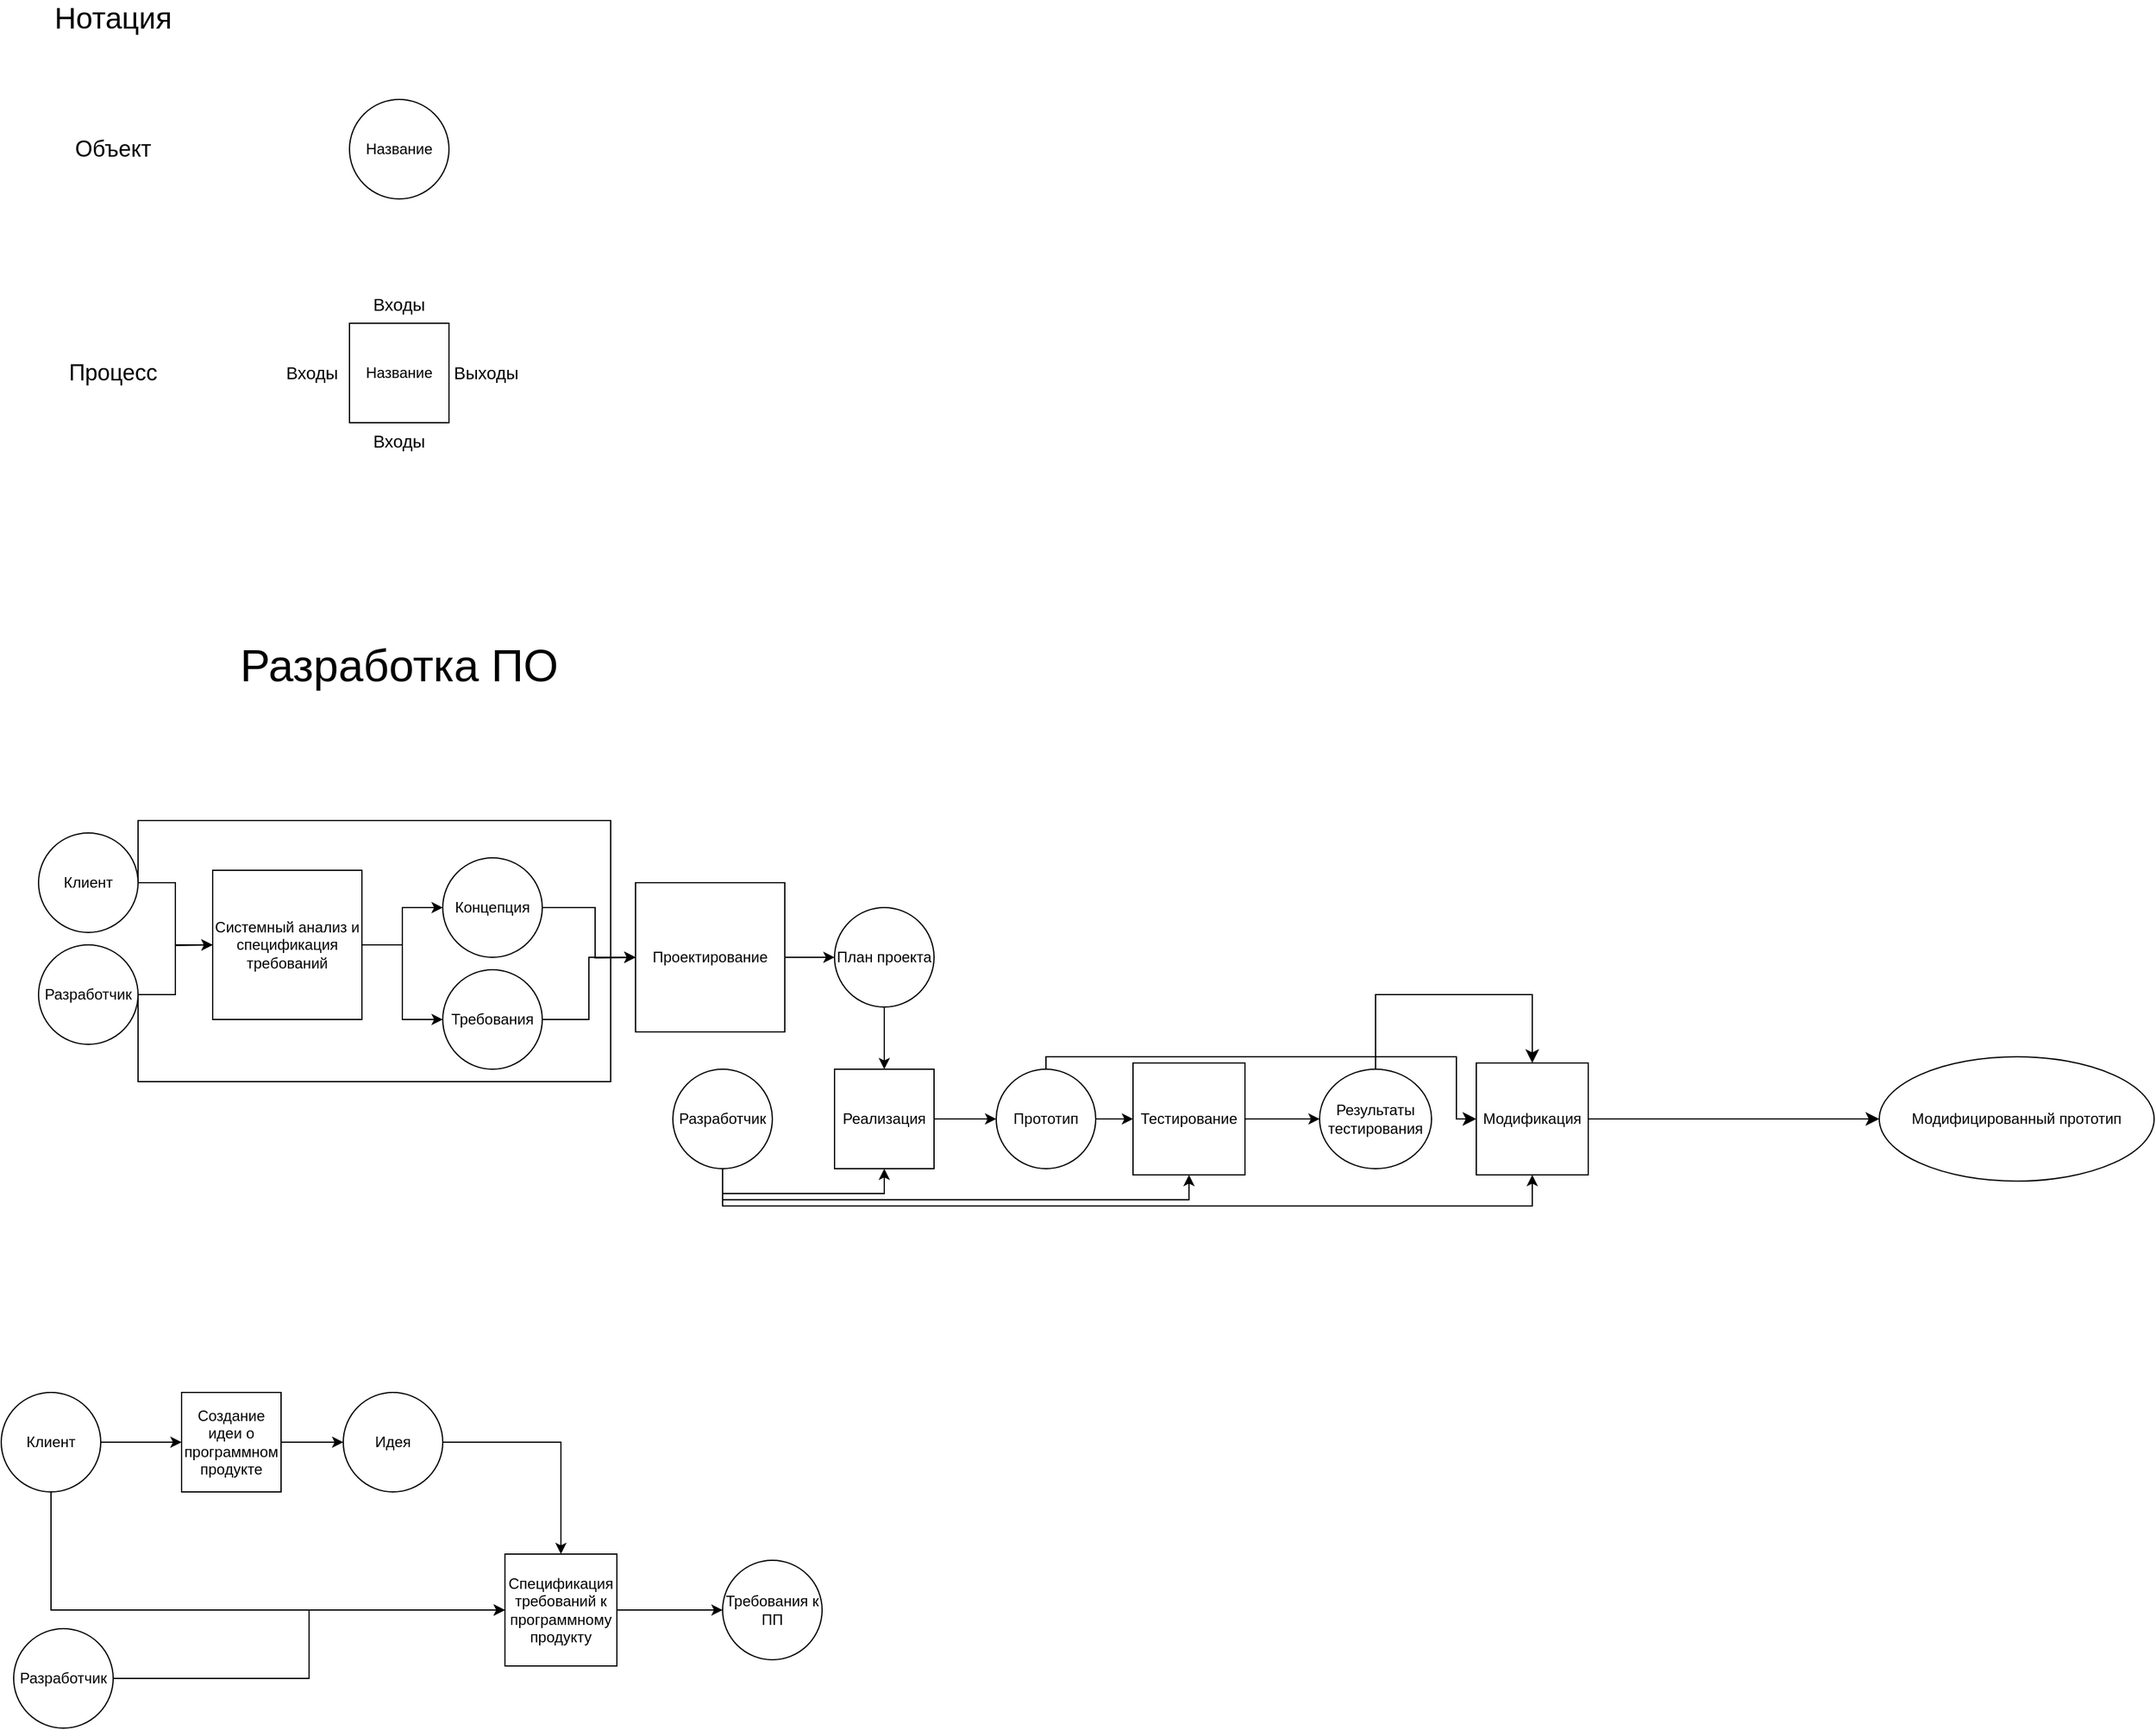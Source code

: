 <mxfile version="26.0.16">
  <diagram name="Страница — 1" id="7FCXJHGYXRGsj1LuG71z">
    <mxGraphModel dx="285" dy="1259" grid="1" gridSize="10" guides="1" tooltips="1" connect="1" arrows="1" fold="1" page="1" pageScale="1" pageWidth="827" pageHeight="1169" math="0" shadow="0">
      <root>
        <mxCell id="0" />
        <mxCell id="1" parent="0" />
        <mxCell id="mTrpfhtetsBGWyohpp0l-1" value="Название" style="ellipse;whiteSpace=wrap;html=1;aspect=fixed;" parent="1" vertex="1">
          <mxGeometry x="290" y="30" width="80" height="80" as="geometry" />
        </mxCell>
        <mxCell id="mTrpfhtetsBGWyohpp0l-2" value="Название" style="whiteSpace=wrap;html=1;aspect=fixed;" parent="1" vertex="1">
          <mxGeometry x="290" y="210" width="80" height="80" as="geometry" />
        </mxCell>
        <mxCell id="mTrpfhtetsBGWyohpp0l-3" value="&lt;font style=&quot;font-size: 24px;&quot;&gt;Нотация&lt;/font&gt;" style="text;html=1;align=center;verticalAlign=middle;whiteSpace=wrap;rounded=0;" parent="1" vertex="1">
          <mxGeometry x="70" y="-50" width="60" height="30" as="geometry" />
        </mxCell>
        <mxCell id="mTrpfhtetsBGWyohpp0l-5" value="&lt;font style=&quot;font-size: 18px;&quot;&gt;Объект&lt;/font&gt;" style="text;html=1;align=center;verticalAlign=middle;whiteSpace=wrap;rounded=0;" parent="1" vertex="1">
          <mxGeometry x="70" y="55" width="60" height="30" as="geometry" />
        </mxCell>
        <mxCell id="mTrpfhtetsBGWyohpp0l-6" value="&lt;font style=&quot;font-size: 18px;&quot;&gt;Процесс&lt;/font&gt;" style="text;html=1;align=center;verticalAlign=middle;whiteSpace=wrap;rounded=0;" parent="1" vertex="1">
          <mxGeometry x="60" y="235" width="80" height="30" as="geometry" />
        </mxCell>
        <mxCell id="mTrpfhtetsBGWyohpp0l-11" value="&lt;font style=&quot;font-size: 14px;&quot;&gt;Входы&lt;/font&gt;" style="text;html=1;align=center;verticalAlign=middle;whiteSpace=wrap;rounded=0;" parent="1" vertex="1">
          <mxGeometry x="230" y="235" width="60" height="30" as="geometry" />
        </mxCell>
        <mxCell id="mTrpfhtetsBGWyohpp0l-12" value="&lt;font style=&quot;font-size: 14px;&quot;&gt;Входы&lt;/font&gt;" style="text;html=1;align=center;verticalAlign=middle;whiteSpace=wrap;rounded=0;" parent="1" vertex="1">
          <mxGeometry x="300" y="180" width="60" height="30" as="geometry" />
        </mxCell>
        <mxCell id="mTrpfhtetsBGWyohpp0l-13" value="&lt;font style=&quot;font-size: 14px;&quot;&gt;Входы&lt;/font&gt;" style="text;html=1;align=center;verticalAlign=middle;whiteSpace=wrap;rounded=0;" parent="1" vertex="1">
          <mxGeometry x="300" y="290" width="60" height="30" as="geometry" />
        </mxCell>
        <mxCell id="mTrpfhtetsBGWyohpp0l-14" value="&lt;font style=&quot;font-size: 14px;&quot;&gt;Выходы&lt;/font&gt;" style="text;html=1;align=center;verticalAlign=middle;whiteSpace=wrap;rounded=0;" parent="1" vertex="1">
          <mxGeometry x="370" y="235" width="60" height="30" as="geometry" />
        </mxCell>
        <mxCell id="mTrpfhtetsBGWyohpp0l-16" value="&lt;font style=&quot;font-size: 36px;&quot;&gt;Разработка ПО&lt;/font&gt;" style="text;html=1;align=center;verticalAlign=middle;whiteSpace=wrap;rounded=0;" parent="1" vertex="1">
          <mxGeometry x="195" y="470" width="270" height="30" as="geometry" />
        </mxCell>
        <mxCell id="mTrpfhtetsBGWyohpp0l-48" style="edgeStyle=orthogonalEdgeStyle;rounded=0;orthogonalLoop=1;jettySize=auto;html=1;entryX=0;entryY=0.5;entryDx=0;entryDy=0;fontFamily=Helvetica;fontSize=12;fontColor=default;" parent="1" source="mTrpfhtetsBGWyohpp0l-18" target="mTrpfhtetsBGWyohpp0l-47" edge="1">
          <mxGeometry relative="1" as="geometry" />
        </mxCell>
        <mxCell id="mTrpfhtetsBGWyohpp0l-78" style="edgeStyle=orthogonalEdgeStyle;rounded=0;orthogonalLoop=1;jettySize=auto;html=1;exitX=1;exitY=0.5;exitDx=0;exitDy=0;entryX=0;entryY=0.5;entryDx=0;entryDy=0;fontFamily=Helvetica;fontSize=12;fontColor=default;" parent="1" source="mTrpfhtetsBGWyohpp0l-18" target="mTrpfhtetsBGWyohpp0l-72" edge="1">
          <mxGeometry relative="1" as="geometry">
            <Array as="points">
              <mxPoint x="120" y="610" />
              <mxPoint x="500" y="610" />
              <mxPoint x="500" y="720" />
            </Array>
          </mxGeometry>
        </mxCell>
        <mxCell id="mTrpfhtetsBGWyohpp0l-18" value="Клиент" style="ellipse;whiteSpace=wrap;html=1;aspect=fixed;strokeColor=default;align=center;verticalAlign=middle;fontFamily=Helvetica;fontSize=12;fontColor=default;fillColor=default;" parent="1" vertex="1">
          <mxGeometry x="40" y="620" width="80" height="80" as="geometry" />
        </mxCell>
        <mxCell id="mTrpfhtetsBGWyohpp0l-49" style="edgeStyle=orthogonalEdgeStyle;rounded=0;orthogonalLoop=1;jettySize=auto;html=1;fontFamily=Helvetica;fontSize=12;fontColor=default;" parent="1" source="mTrpfhtetsBGWyohpp0l-20" edge="1">
          <mxGeometry relative="1" as="geometry">
            <mxPoint x="180" y="710" as="targetPoint" />
          </mxGeometry>
        </mxCell>
        <mxCell id="mTrpfhtetsBGWyohpp0l-77" style="edgeStyle=orthogonalEdgeStyle;rounded=0;orthogonalLoop=1;jettySize=auto;html=1;exitX=1;exitY=0.5;exitDx=0;exitDy=0;entryX=0;entryY=0.5;entryDx=0;entryDy=0;fontFamily=Helvetica;fontSize=12;fontColor=default;" parent="1" source="mTrpfhtetsBGWyohpp0l-20" target="mTrpfhtetsBGWyohpp0l-72" edge="1">
          <mxGeometry relative="1" as="geometry">
            <Array as="points">
              <mxPoint x="120" y="820" />
              <mxPoint x="500" y="820" />
              <mxPoint x="500" y="720" />
            </Array>
          </mxGeometry>
        </mxCell>
        <mxCell id="mTrpfhtetsBGWyohpp0l-20" value="Разработчик" style="ellipse;whiteSpace=wrap;html=1;aspect=fixed;strokeColor=default;align=center;verticalAlign=middle;fontFamily=Helvetica;fontSize=12;fontColor=default;fillColor=default;" parent="1" vertex="1">
          <mxGeometry x="40" y="710" width="80" height="80" as="geometry" />
        </mxCell>
        <mxCell id="mTrpfhtetsBGWyohpp0l-35" style="edgeStyle=orthogonalEdgeStyle;rounded=0;orthogonalLoop=1;jettySize=auto;html=1;entryX=0;entryY=0.5;entryDx=0;entryDy=0;fontFamily=Helvetica;fontSize=12;fontColor=default;" parent="1" source="mTrpfhtetsBGWyohpp0l-37" target="mTrpfhtetsBGWyohpp0l-39" edge="1">
          <mxGeometry relative="1" as="geometry" />
        </mxCell>
        <mxCell id="mTrpfhtetsBGWyohpp0l-36" style="edgeStyle=orthogonalEdgeStyle;rounded=0;orthogonalLoop=1;jettySize=auto;html=1;entryX=0;entryY=0.5;entryDx=0;entryDy=0;fontFamily=Helvetica;fontSize=12;fontColor=default;" parent="1" source="mTrpfhtetsBGWyohpp0l-37" target="mTrpfhtetsBGWyohpp0l-45" edge="1">
          <mxGeometry relative="1" as="geometry">
            <Array as="points">
              <mxPoint x="50" y="1245" />
            </Array>
          </mxGeometry>
        </mxCell>
        <mxCell id="mTrpfhtetsBGWyohpp0l-37" value="Клиент" style="ellipse;whiteSpace=wrap;html=1;aspect=fixed;strokeColor=default;align=center;verticalAlign=middle;fontFamily=Helvetica;fontSize=12;fontColor=default;fillColor=default;" parent="1" vertex="1">
          <mxGeometry x="10" y="1070" width="80" height="80" as="geometry" />
        </mxCell>
        <mxCell id="mTrpfhtetsBGWyohpp0l-38" value="" style="edgeStyle=orthogonalEdgeStyle;rounded=0;orthogonalLoop=1;jettySize=auto;html=1;fontFamily=Helvetica;fontSize=12;fontColor=default;" parent="1" source="mTrpfhtetsBGWyohpp0l-39" target="mTrpfhtetsBGWyohpp0l-43" edge="1">
          <mxGeometry relative="1" as="geometry" />
        </mxCell>
        <mxCell id="mTrpfhtetsBGWyohpp0l-39" value="Создание идеи о программном продукте" style="whiteSpace=wrap;html=1;aspect=fixed;strokeColor=default;align=center;verticalAlign=middle;fontFamily=Helvetica;fontSize=12;fontColor=default;fillColor=default;" parent="1" vertex="1">
          <mxGeometry x="155" y="1070" width="80" height="80" as="geometry" />
        </mxCell>
        <mxCell id="mTrpfhtetsBGWyohpp0l-40" style="edgeStyle=orthogonalEdgeStyle;rounded=0;orthogonalLoop=1;jettySize=auto;html=1;entryX=0;entryY=0.5;entryDx=0;entryDy=0;fontFamily=Helvetica;fontSize=12;fontColor=default;" parent="1" source="mTrpfhtetsBGWyohpp0l-41" target="mTrpfhtetsBGWyohpp0l-45" edge="1">
          <mxGeometry relative="1" as="geometry" />
        </mxCell>
        <mxCell id="mTrpfhtetsBGWyohpp0l-41" value="Разработчик" style="ellipse;whiteSpace=wrap;html=1;aspect=fixed;strokeColor=default;align=center;verticalAlign=middle;fontFamily=Helvetica;fontSize=12;fontColor=default;fillColor=default;" parent="1" vertex="1">
          <mxGeometry x="20" y="1260" width="80" height="80" as="geometry" />
        </mxCell>
        <mxCell id="mTrpfhtetsBGWyohpp0l-42" style="edgeStyle=orthogonalEdgeStyle;rounded=0;orthogonalLoop=1;jettySize=auto;html=1;entryX=0.5;entryY=0;entryDx=0;entryDy=0;fontFamily=Helvetica;fontSize=12;fontColor=default;" parent="1" source="mTrpfhtetsBGWyohpp0l-43" target="mTrpfhtetsBGWyohpp0l-45" edge="1">
          <mxGeometry relative="1" as="geometry" />
        </mxCell>
        <mxCell id="mTrpfhtetsBGWyohpp0l-43" value="Идея" style="ellipse;whiteSpace=wrap;html=1;" parent="1" vertex="1">
          <mxGeometry x="285" y="1070" width="80" height="80" as="geometry" />
        </mxCell>
        <mxCell id="mTrpfhtetsBGWyohpp0l-44" value="" style="edgeStyle=orthogonalEdgeStyle;rounded=0;orthogonalLoop=1;jettySize=auto;html=1;fontFamily=Helvetica;fontSize=12;fontColor=default;" parent="1" source="mTrpfhtetsBGWyohpp0l-45" target="mTrpfhtetsBGWyohpp0l-46" edge="1">
          <mxGeometry relative="1" as="geometry" />
        </mxCell>
        <mxCell id="mTrpfhtetsBGWyohpp0l-45" value="Спецификация требований к программному продукту" style="whiteSpace=wrap;html=1;aspect=fixed;strokeColor=default;align=center;verticalAlign=middle;fontFamily=Helvetica;fontSize=12;fontColor=default;fillColor=default;" parent="1" vertex="1">
          <mxGeometry x="415" y="1200" width="90" height="90" as="geometry" />
        </mxCell>
        <mxCell id="mTrpfhtetsBGWyohpp0l-46" value="Требования к ПП" style="ellipse;whiteSpace=wrap;html=1;" parent="1" vertex="1">
          <mxGeometry x="590" y="1205" width="80" height="80" as="geometry" />
        </mxCell>
        <mxCell id="mTrpfhtetsBGWyohpp0l-69" value="" style="edgeStyle=orthogonalEdgeStyle;rounded=0;orthogonalLoop=1;jettySize=auto;html=1;fontFamily=Helvetica;fontSize=12;fontColor=default;" parent="1" source="mTrpfhtetsBGWyohpp0l-47" target="mTrpfhtetsBGWyohpp0l-68" edge="1">
          <mxGeometry relative="1" as="geometry" />
        </mxCell>
        <mxCell id="mTrpfhtetsBGWyohpp0l-71" style="edgeStyle=orthogonalEdgeStyle;rounded=0;orthogonalLoop=1;jettySize=auto;html=1;fontFamily=Helvetica;fontSize=12;fontColor=default;" parent="1" source="mTrpfhtetsBGWyohpp0l-47" target="mTrpfhtetsBGWyohpp0l-70" edge="1">
          <mxGeometry relative="1" as="geometry" />
        </mxCell>
        <mxCell id="mTrpfhtetsBGWyohpp0l-47" value="Системный анализ и спецификация требований" style="whiteSpace=wrap;html=1;aspect=fixed;strokeColor=default;align=center;verticalAlign=middle;fontFamily=Helvetica;fontSize=12;fontColor=default;fillColor=default;" parent="1" vertex="1">
          <mxGeometry x="180" y="650" width="120" height="120" as="geometry" />
        </mxCell>
        <mxCell id="mTrpfhtetsBGWyohpp0l-74" style="edgeStyle=orthogonalEdgeStyle;rounded=0;orthogonalLoop=1;jettySize=auto;html=1;fontFamily=Helvetica;fontSize=12;fontColor=default;" parent="1" source="mTrpfhtetsBGWyohpp0l-68" edge="1">
          <mxGeometry relative="1" as="geometry">
            <mxPoint x="530" y="720" as="targetPoint" />
          </mxGeometry>
        </mxCell>
        <mxCell id="mTrpfhtetsBGWyohpp0l-68" value="Концепция" style="ellipse;whiteSpace=wrap;html=1;" parent="1" vertex="1">
          <mxGeometry x="365" y="640" width="80" height="80" as="geometry" />
        </mxCell>
        <mxCell id="mTrpfhtetsBGWyohpp0l-75" style="edgeStyle=orthogonalEdgeStyle;rounded=0;orthogonalLoop=1;jettySize=auto;html=1;entryX=0;entryY=0.5;entryDx=0;entryDy=0;fontFamily=Helvetica;fontSize=12;fontColor=default;" parent="1" source="mTrpfhtetsBGWyohpp0l-70" target="mTrpfhtetsBGWyohpp0l-72" edge="1">
          <mxGeometry relative="1" as="geometry" />
        </mxCell>
        <mxCell id="mTrpfhtetsBGWyohpp0l-70" value="Требования" style="ellipse;whiteSpace=wrap;html=1;" parent="1" vertex="1">
          <mxGeometry x="365" y="730" width="80" height="80" as="geometry" />
        </mxCell>
        <mxCell id="mTrpfhtetsBGWyohpp0l-80" value="" style="edgeStyle=orthogonalEdgeStyle;rounded=0;orthogonalLoop=1;jettySize=auto;html=1;fontFamily=Helvetica;fontSize=12;fontColor=default;" parent="1" source="mTrpfhtetsBGWyohpp0l-72" target="mTrpfhtetsBGWyohpp0l-79" edge="1">
          <mxGeometry relative="1" as="geometry" />
        </mxCell>
        <mxCell id="mTrpfhtetsBGWyohpp0l-72" value="Проектирование" style="whiteSpace=wrap;html=1;aspect=fixed;strokeColor=default;align=center;verticalAlign=middle;fontFamily=Helvetica;fontSize=12;fontColor=default;fillColor=default;" parent="1" vertex="1">
          <mxGeometry x="520" y="660" width="120" height="120" as="geometry" />
        </mxCell>
        <mxCell id="mTrpfhtetsBGWyohpp0l-84" style="edgeStyle=orthogonalEdgeStyle;rounded=0;orthogonalLoop=1;jettySize=auto;html=1;fontFamily=Helvetica;fontSize=12;fontColor=default;" parent="1" source="mTrpfhtetsBGWyohpp0l-79" target="mTrpfhtetsBGWyohpp0l-83" edge="1">
          <mxGeometry relative="1" as="geometry" />
        </mxCell>
        <mxCell id="mTrpfhtetsBGWyohpp0l-79" value="План проекта" style="ellipse;whiteSpace=wrap;html=1;" parent="1" vertex="1">
          <mxGeometry x="680" y="680" width="80" height="80" as="geometry" />
        </mxCell>
        <mxCell id="mTrpfhtetsBGWyohpp0l-98" style="edgeStyle=orthogonalEdgeStyle;rounded=0;orthogonalLoop=1;jettySize=auto;html=1;entryX=0.5;entryY=1;entryDx=0;entryDy=0;fontFamily=Helvetica;fontSize=12;fontColor=default;" parent="1" source="mTrpfhtetsBGWyohpp0l-81" target="mTrpfhtetsBGWyohpp0l-88" edge="1">
          <mxGeometry relative="1" as="geometry">
            <Array as="points">
              <mxPoint x="590" y="915" />
              <mxPoint x="965" y="915" />
            </Array>
          </mxGeometry>
        </mxCell>
        <mxCell id="mTrpfhtetsBGWyohpp0l-99" style="edgeStyle=orthogonalEdgeStyle;rounded=0;orthogonalLoop=1;jettySize=auto;html=1;exitX=0.5;exitY=1;exitDx=0;exitDy=0;entryX=0.5;entryY=1;entryDx=0;entryDy=0;fontFamily=Helvetica;fontSize=12;fontColor=default;" parent="1" source="mTrpfhtetsBGWyohpp0l-81" target="mTrpfhtetsBGWyohpp0l-96" edge="1">
          <mxGeometry relative="1" as="geometry">
            <Array as="points">
              <mxPoint x="590" y="920" />
              <mxPoint x="1241" y="920" />
            </Array>
          </mxGeometry>
        </mxCell>
        <mxCell id="mTrpfhtetsBGWyohpp0l-101" style="edgeStyle=orthogonalEdgeStyle;rounded=0;orthogonalLoop=1;jettySize=auto;html=1;exitX=0.5;exitY=1;exitDx=0;exitDy=0;entryX=0.5;entryY=1;entryDx=0;entryDy=0;fontFamily=Helvetica;fontSize=12;fontColor=default;" parent="1" source="mTrpfhtetsBGWyohpp0l-81" target="mTrpfhtetsBGWyohpp0l-83" edge="1">
          <mxGeometry relative="1" as="geometry" />
        </mxCell>
        <mxCell id="mTrpfhtetsBGWyohpp0l-81" value="Разработчик" style="ellipse;whiteSpace=wrap;html=1;aspect=fixed;strokeColor=default;align=center;verticalAlign=middle;fontFamily=Helvetica;fontSize=12;fontColor=default;fillColor=default;" parent="1" vertex="1">
          <mxGeometry x="550" y="810" width="80" height="80" as="geometry" />
        </mxCell>
        <mxCell id="mTrpfhtetsBGWyohpp0l-87" value="" style="edgeStyle=orthogonalEdgeStyle;rounded=0;orthogonalLoop=1;jettySize=auto;html=1;fontFamily=Helvetica;fontSize=12;fontColor=default;" parent="1" source="mTrpfhtetsBGWyohpp0l-83" target="mTrpfhtetsBGWyohpp0l-86" edge="1">
          <mxGeometry relative="1" as="geometry" />
        </mxCell>
        <mxCell id="mTrpfhtetsBGWyohpp0l-83" value="Реализация" style="whiteSpace=wrap;html=1;aspect=fixed;strokeColor=default;align=center;verticalAlign=middle;fontFamily=Helvetica;fontSize=12;fontColor=default;fillColor=default;" parent="1" vertex="1">
          <mxGeometry x="680" y="810" width="80" height="80" as="geometry" />
        </mxCell>
        <mxCell id="mTrpfhtetsBGWyohpp0l-89" style="edgeStyle=orthogonalEdgeStyle;rounded=0;orthogonalLoop=1;jettySize=auto;html=1;entryX=0;entryY=0.5;entryDx=0;entryDy=0;fontFamily=Helvetica;fontSize=12;fontColor=default;" parent="1" source="mTrpfhtetsBGWyohpp0l-86" target="mTrpfhtetsBGWyohpp0l-88" edge="1">
          <mxGeometry relative="1" as="geometry" />
        </mxCell>
        <mxCell id="cHWbfoHMwutftLy_M3QO-3" style="edgeStyle=orthogonalEdgeStyle;rounded=0;orthogonalLoop=1;jettySize=auto;html=1;fontSize=12;startSize=8;endSize=8;entryX=0;entryY=0.5;entryDx=0;entryDy=0;" edge="1" parent="1" source="mTrpfhtetsBGWyohpp0l-86" target="mTrpfhtetsBGWyohpp0l-96">
          <mxGeometry relative="1" as="geometry">
            <mxPoint x="1100" y="720" as="targetPoint" />
            <Array as="points">
              <mxPoint x="850" y="800" />
              <mxPoint x="1180" y="800" />
              <mxPoint x="1180" y="850" />
            </Array>
          </mxGeometry>
        </mxCell>
        <mxCell id="mTrpfhtetsBGWyohpp0l-86" value="Прототип" style="ellipse;whiteSpace=wrap;html=1;" parent="1" vertex="1">
          <mxGeometry x="810" y="810" width="80" height="80" as="geometry" />
        </mxCell>
        <mxCell id="mTrpfhtetsBGWyohpp0l-95" value="" style="edgeStyle=orthogonalEdgeStyle;rounded=0;orthogonalLoop=1;jettySize=auto;html=1;fontFamily=Helvetica;fontSize=12;fontColor=default;" parent="1" source="mTrpfhtetsBGWyohpp0l-88" target="mTrpfhtetsBGWyohpp0l-94" edge="1">
          <mxGeometry relative="1" as="geometry" />
        </mxCell>
        <mxCell id="mTrpfhtetsBGWyohpp0l-88" value="Тестирование" style="whiteSpace=wrap;html=1;aspect=fixed;strokeColor=default;align=center;verticalAlign=middle;fontFamily=Helvetica;fontSize=12;fontColor=default;fillColor=default;" parent="1" vertex="1">
          <mxGeometry x="920" y="805" width="90" height="90" as="geometry" />
        </mxCell>
        <mxCell id="cHWbfoHMwutftLy_M3QO-6" style="edgeStyle=orthogonalEdgeStyle;rounded=0;orthogonalLoop=1;jettySize=auto;html=1;fontSize=12;startSize=8;endSize=8;entryX=0.5;entryY=0;entryDx=0;entryDy=0;" edge="1" parent="1" source="mTrpfhtetsBGWyohpp0l-94" target="mTrpfhtetsBGWyohpp0l-96">
          <mxGeometry relative="1" as="geometry">
            <mxPoint x="1160" y="750" as="targetPoint" />
            <Array as="points">
              <mxPoint x="1115" y="750" />
              <mxPoint x="1241" y="750" />
            </Array>
          </mxGeometry>
        </mxCell>
        <mxCell id="mTrpfhtetsBGWyohpp0l-94" value="Результаты тестирования" style="ellipse;whiteSpace=wrap;html=1;" parent="1" vertex="1">
          <mxGeometry x="1070" y="810" width="90" height="80" as="geometry" />
        </mxCell>
        <mxCell id="cHWbfoHMwutftLy_M3QO-8" value="" style="edgeStyle=none;curved=1;rounded=0;orthogonalLoop=1;jettySize=auto;html=1;fontSize=12;startSize=8;endSize=8;" edge="1" parent="1" source="mTrpfhtetsBGWyohpp0l-96" target="cHWbfoHMwutftLy_M3QO-7">
          <mxGeometry relative="1" as="geometry" />
        </mxCell>
        <mxCell id="mTrpfhtetsBGWyohpp0l-96" value="Модификация" style="whiteSpace=wrap;html=1;aspect=fixed;strokeColor=default;align=center;verticalAlign=middle;fontFamily=Helvetica;fontSize=12;fontColor=default;fillColor=default;" parent="1" vertex="1">
          <mxGeometry x="1196" y="805" width="90" height="90" as="geometry" />
        </mxCell>
        <mxCell id="cHWbfoHMwutftLy_M3QO-7" value="Модифицированный прототип" style="ellipse;whiteSpace=wrap;html=1;" vertex="1" parent="1">
          <mxGeometry x="1520" y="800" width="221" height="100" as="geometry" />
        </mxCell>
      </root>
    </mxGraphModel>
  </diagram>
</mxfile>
